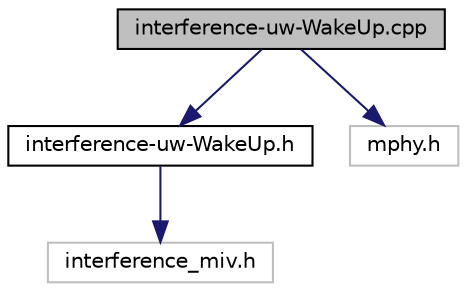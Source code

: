 digraph "interference-uw-WakeUp.cpp"
{
 // LATEX_PDF_SIZE
  edge [fontname="Helvetica",fontsize="10",labelfontname="Helvetica",labelfontsize="10"];
  node [fontname="Helvetica",fontsize="10",shape=record];
  Node1 [label="interference-uw-WakeUp.cpp",height=0.2,width=0.4,color="black", fillcolor="grey75", style="filled", fontcolor="black",tooltip="Provides the implementations of the inteference model for the Tone channel."];
  Node1 -> Node2 [color="midnightblue",fontsize="10",style="solid",fontname="Helvetica"];
  Node2 [label="interference-uw-WakeUp.h",height=0.2,width=0.4,color="black", fillcolor="white", style="filled",URL="$interference-uw-WakeUp_8h.html",tooltip="Provides the declaration of the inteference model for the Tone channel."];
  Node2 -> Node3 [color="midnightblue",fontsize="10",style="solid",fontname="Helvetica"];
  Node3 [label="interference_miv.h",height=0.2,width=0.4,color="grey75", fillcolor="white", style="filled",tooltip=" "];
  Node1 -> Node4 [color="midnightblue",fontsize="10",style="solid",fontname="Helvetica"];
  Node4 [label="mphy.h",height=0.2,width=0.4,color="grey75", fillcolor="white", style="filled",tooltip=" "];
}

